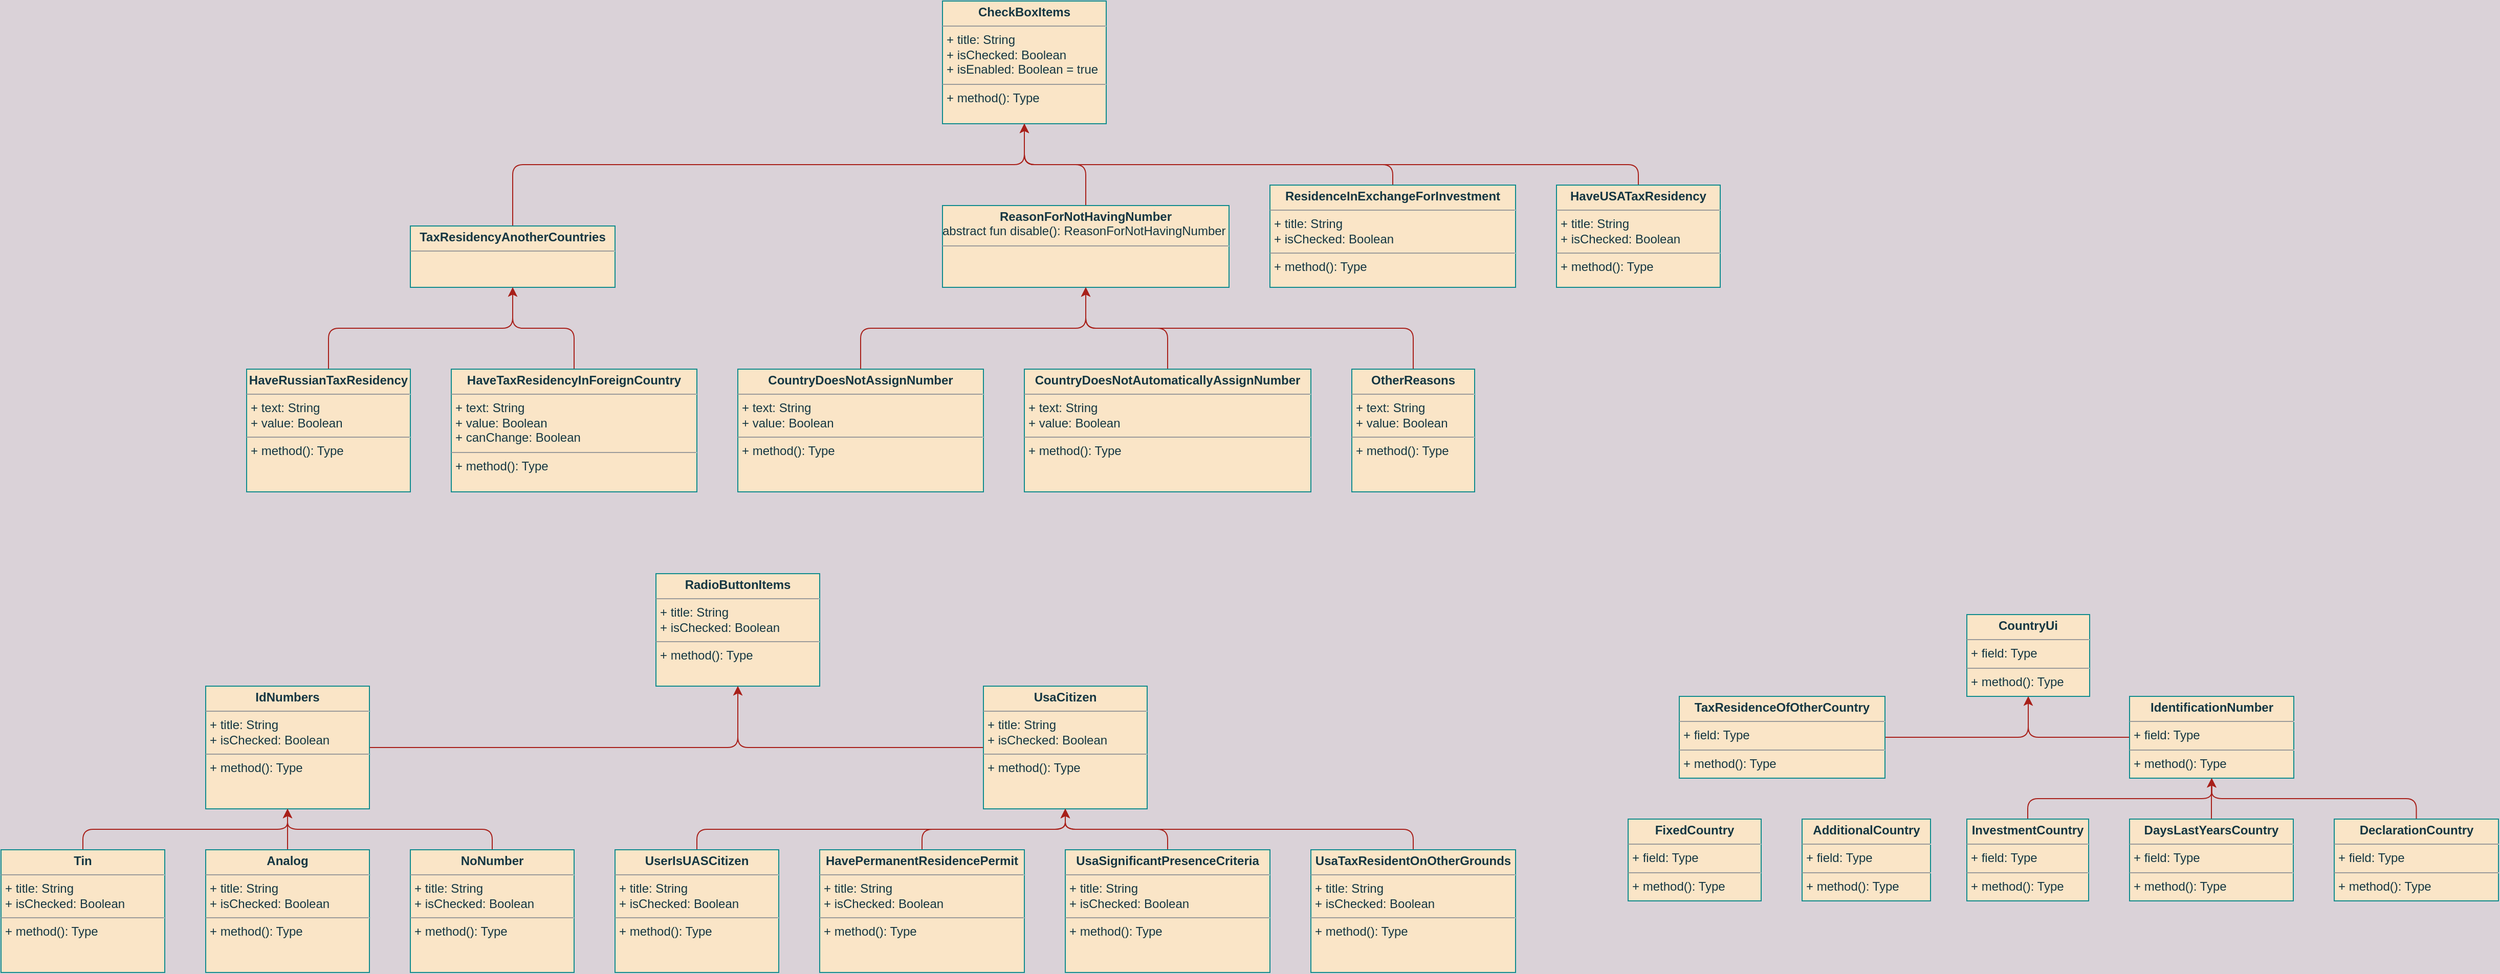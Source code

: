 <mxfile version="18.0.3" type="github">
  <diagram id="GsDPfI9diMwruPTQcU5b" name="Page-1">
    <mxGraphModel dx="1687" dy="582" grid="1" gridSize="10" guides="1" tooltips="1" connect="1" arrows="1" fold="1" page="1" pageScale="1" pageWidth="827" pageHeight="1169" background="#DAD2D8" math="0" shadow="0">
      <root>
        <mxCell id="0" />
        <mxCell id="1" parent="0" />
        <mxCell id="l_9c71gGE2qhtRAVGWq2-1" value="&lt;p style=&quot;margin:0px;margin-top:4px;text-align:center;&quot;&gt;&lt;b&gt;CheckBoxItems&lt;/b&gt;&lt;/p&gt;&lt;hr size=&quot;1&quot;&gt;&lt;p style=&quot;margin:0px;margin-left:4px;&quot;&gt;+ title: String&lt;/p&gt;&lt;p style=&quot;margin:0px;margin-left:4px;&quot;&gt;+ isChecked: Boolean&lt;/p&gt;&lt;p style=&quot;margin:0px;margin-left:4px;&quot;&gt;+ isEnabled: Boolean = true&lt;br&gt;&lt;/p&gt;&lt;hr size=&quot;1&quot;&gt;&lt;p style=&quot;margin:0px;margin-left:4px;&quot;&gt;+ method(): Type&lt;/p&gt;" style="verticalAlign=top;align=left;overflow=fill;fontSize=12;fontFamily=Helvetica;html=1;fillColor=#FAE5C7;strokeColor=#0F8B8D;fontColor=#143642;" vertex="1" parent="1">
          <mxGeometry x="240" width="160" height="120" as="geometry" />
        </mxCell>
        <mxCell id="l_9c71gGE2qhtRAVGWq2-2" value="&lt;p style=&quot;margin:0px;margin-top:4px;text-align:center;&quot;&gt;&lt;b&gt;RadioButtonItems&lt;/b&gt;&lt;/p&gt;&lt;hr size=&quot;1&quot;&gt;&lt;p style=&quot;margin:0px;margin-left:4px;&quot;&gt;+ title: String&lt;/p&gt;&lt;p style=&quot;margin:0px;margin-left:4px;&quot;&gt;+ isChecked: Boolean&lt;br&gt;&lt;/p&gt;&lt;hr size=&quot;1&quot;&gt;&lt;p style=&quot;margin:0px;margin-left:4px;&quot;&gt;+ method(): Type&lt;/p&gt;" style="verticalAlign=top;align=left;overflow=fill;fontSize=12;fontFamily=Helvetica;html=1;fillColor=#FAE5C7;strokeColor=#0F8B8D;fontColor=#143642;" vertex="1" parent="1">
          <mxGeometry x="-40" y="560" width="160" height="110" as="geometry" />
        </mxCell>
        <mxCell id="l_9c71gGE2qhtRAVGWq2-3" value="&lt;p style=&quot;margin:0px;margin-top:4px;text-align:center;&quot;&gt;&lt;b&gt;CountryUi&lt;/b&gt;&lt;/p&gt;&lt;hr size=&quot;1&quot;&gt;&lt;p style=&quot;margin:0px;margin-left:4px;&quot;&gt;+ field: Type&lt;/p&gt;&lt;hr size=&quot;1&quot;&gt;&lt;p style=&quot;margin:0px;margin-left:4px;&quot;&gt;+ method(): Type&lt;/p&gt;" style="verticalAlign=top;align=left;overflow=fill;fontSize=12;fontFamily=Helvetica;html=1;fillColor=#FAE5C7;strokeColor=#0F8B8D;fontColor=#143642;" vertex="1" parent="1">
          <mxGeometry x="1241" y="600" width="120" height="80" as="geometry" />
        </mxCell>
        <mxCell id="l_9c71gGE2qhtRAVGWq2-7" style="edgeStyle=orthogonalEdgeStyle;curved=0;rounded=1;sketch=0;orthogonalLoop=1;jettySize=auto;html=1;entryX=0.5;entryY=1;entryDx=0;entryDy=0;fontColor=#143642;strokeColor=#A8201A;fillColor=#FAE5C7;" edge="1" parent="1" source="l_9c71gGE2qhtRAVGWq2-4" target="l_9c71gGE2qhtRAVGWq2-1">
          <mxGeometry relative="1" as="geometry">
            <Array as="points">
              <mxPoint x="-180" y="160" />
              <mxPoint x="320" y="160" />
            </Array>
          </mxGeometry>
        </mxCell>
        <mxCell id="l_9c71gGE2qhtRAVGWq2-4" value="&lt;p style=&quot;margin:0px;margin-top:4px;text-align:center;&quot;&gt;&lt;b&gt;TaxResidencyAnotherCountries&lt;/b&gt;&lt;/p&gt;&lt;hr size=&quot;1&quot;&gt;" style="verticalAlign=top;align=left;overflow=fill;fontSize=12;fontFamily=Helvetica;html=1;fillColor=#FAE5C7;strokeColor=#0F8B8D;fontColor=#143642;" vertex="1" parent="1">
          <mxGeometry x="-280" y="220" width="200" height="60" as="geometry" />
        </mxCell>
        <mxCell id="l_9c71gGE2qhtRAVGWq2-8" style="edgeStyle=orthogonalEdgeStyle;curved=0;rounded=1;sketch=0;orthogonalLoop=1;jettySize=auto;html=1;entryX=0.5;entryY=1;entryDx=0;entryDy=0;fontColor=#143642;strokeColor=#A8201A;fillColor=#FAE5C7;" edge="1" parent="1" source="l_9c71gGE2qhtRAVGWq2-5" target="l_9c71gGE2qhtRAVGWq2-1">
          <mxGeometry relative="1" as="geometry" />
        </mxCell>
        <mxCell id="l_9c71gGE2qhtRAVGWq2-5" value="&lt;p style=&quot;margin:0px;margin-top:4px;text-align:center;&quot;&gt;&lt;b&gt;ReasonForNotHavingNumber&lt;/b&gt;&lt;/p&gt;abstract fun disable(): ReasonForNotHavingNumber&lt;hr size=&quot;1&quot;&gt;" style="verticalAlign=top;align=left;overflow=fill;fontSize=12;fontFamily=Helvetica;html=1;fillColor=#FAE5C7;strokeColor=#0F8B8D;fontColor=#143642;" vertex="1" parent="1">
          <mxGeometry x="240" y="200" width="280" height="80" as="geometry" />
        </mxCell>
        <mxCell id="l_9c71gGE2qhtRAVGWq2-11" style="edgeStyle=orthogonalEdgeStyle;curved=0;rounded=1;sketch=0;orthogonalLoop=1;jettySize=auto;html=1;entryX=0.5;entryY=1;entryDx=0;entryDy=0;fontColor=#143642;strokeColor=#A8201A;fillColor=#FAE5C7;" edge="1" parent="1" source="l_9c71gGE2qhtRAVGWq2-9" target="l_9c71gGE2qhtRAVGWq2-4">
          <mxGeometry relative="1" as="geometry" />
        </mxCell>
        <mxCell id="l_9c71gGE2qhtRAVGWq2-9" value="&lt;p style=&quot;margin:0px;margin-top:4px;text-align:center;&quot;&gt;&lt;b&gt;HaveRussianTaxResidency&lt;/b&gt;&lt;/p&gt;&lt;hr size=&quot;1&quot;&gt;&lt;p style=&quot;margin:0px;margin-left:4px;&quot;&gt;+ text: String&lt;/p&gt;&lt;p style=&quot;margin:0px;margin-left:4px;&quot;&gt;+ value: Boolean&lt;/p&gt;&lt;hr size=&quot;1&quot;&gt;&lt;p style=&quot;margin:0px;margin-left:4px;&quot;&gt;+ method(): Type&lt;/p&gt;" style="verticalAlign=top;align=left;overflow=fill;fontSize=12;fontFamily=Helvetica;html=1;rounded=0;sketch=0;fontColor=#143642;strokeColor=#0F8B8D;fillColor=#FAE5C7;" vertex="1" parent="1">
          <mxGeometry x="-440" y="360" width="160" height="120" as="geometry" />
        </mxCell>
        <mxCell id="l_9c71gGE2qhtRAVGWq2-12" style="edgeStyle=orthogonalEdgeStyle;curved=0;rounded=1;sketch=0;orthogonalLoop=1;jettySize=auto;html=1;entryX=0.5;entryY=1;entryDx=0;entryDy=0;fontColor=#143642;strokeColor=#A8201A;fillColor=#FAE5C7;" edge="1" parent="1" source="l_9c71gGE2qhtRAVGWq2-10" target="l_9c71gGE2qhtRAVGWq2-4">
          <mxGeometry relative="1" as="geometry" />
        </mxCell>
        <mxCell id="l_9c71gGE2qhtRAVGWq2-10" value="&lt;p style=&quot;margin:0px;margin-top:4px;text-align:center;&quot;&gt;&lt;b&gt;HaveTaxResidencyInForeignCountry&lt;/b&gt;&lt;/p&gt;&lt;hr size=&quot;1&quot;&gt;&lt;p style=&quot;margin:0px;margin-left:4px;&quot;&gt;+ text: String&lt;/p&gt;&lt;p style=&quot;margin:0px;margin-left:4px;&quot;&gt;+ value: Boolean&lt;/p&gt;&lt;p style=&quot;margin:0px;margin-left:4px;&quot;&gt;+ canChange: Boolean&lt;br&gt;&lt;/p&gt;&lt;hr size=&quot;1&quot;&gt;&lt;p style=&quot;margin:0px;margin-left:4px;&quot;&gt;+ method(): Type&lt;/p&gt;" style="verticalAlign=top;align=left;overflow=fill;fontSize=12;fontFamily=Helvetica;html=1;rounded=0;sketch=0;fontColor=#143642;strokeColor=#0F8B8D;fillColor=#FAE5C7;" vertex="1" parent="1">
          <mxGeometry x="-240" y="360" width="240" height="120" as="geometry" />
        </mxCell>
        <mxCell id="l_9c71gGE2qhtRAVGWq2-16" style="edgeStyle=orthogonalEdgeStyle;curved=0;rounded=1;sketch=0;orthogonalLoop=1;jettySize=auto;html=1;entryX=0.5;entryY=1;entryDx=0;entryDy=0;fontColor=#143642;strokeColor=#A8201A;fillColor=#FAE5C7;" edge="1" parent="1" source="l_9c71gGE2qhtRAVGWq2-13" target="l_9c71gGE2qhtRAVGWq2-5">
          <mxGeometry relative="1" as="geometry" />
        </mxCell>
        <mxCell id="l_9c71gGE2qhtRAVGWq2-13" value="&lt;p style=&quot;margin:0px;margin-top:4px;text-align:center;&quot;&gt;&lt;b&gt;CountryDoesNotAssignNumber&lt;/b&gt;&lt;/p&gt;&lt;hr size=&quot;1&quot;&gt;&lt;p style=&quot;margin:0px;margin-left:4px;&quot;&gt;+ text: String&lt;/p&gt;&lt;p style=&quot;margin:0px;margin-left:4px;&quot;&gt;+ value: Boolean&lt;/p&gt;&lt;hr size=&quot;1&quot;&gt;&lt;p style=&quot;margin:0px;margin-left:4px;&quot;&gt;+ method(): Type&lt;/p&gt;" style="verticalAlign=top;align=left;overflow=fill;fontSize=12;fontFamily=Helvetica;html=1;rounded=0;sketch=0;fontColor=#143642;strokeColor=#0F8B8D;fillColor=#FAE5C7;" vertex="1" parent="1">
          <mxGeometry x="40" y="360" width="240" height="120" as="geometry" />
        </mxCell>
        <mxCell id="l_9c71gGE2qhtRAVGWq2-17" style="edgeStyle=orthogonalEdgeStyle;curved=0;rounded=1;sketch=0;orthogonalLoop=1;jettySize=auto;html=1;entryX=0.5;entryY=1;entryDx=0;entryDy=0;fontColor=#143642;strokeColor=#A8201A;fillColor=#FAE5C7;" edge="1" parent="1" source="l_9c71gGE2qhtRAVGWq2-14" target="l_9c71gGE2qhtRAVGWq2-5">
          <mxGeometry relative="1" as="geometry" />
        </mxCell>
        <mxCell id="l_9c71gGE2qhtRAVGWq2-14" value="&lt;p style=&quot;margin:0px;margin-top:4px;text-align:center;&quot;&gt;&lt;b&gt;CountryDoesNotAutomaticallyAssignNumber&lt;/b&gt;&lt;/p&gt;&lt;hr size=&quot;1&quot;&gt;&lt;p style=&quot;margin:0px;margin-left:4px;&quot;&gt;+ text: String&lt;/p&gt;&lt;p style=&quot;margin:0px;margin-left:4px;&quot;&gt;+ value: Boolean&lt;/p&gt;&lt;hr size=&quot;1&quot;&gt;&lt;p style=&quot;margin:0px;margin-left:4px;&quot;&gt;+ method(): Type&lt;/p&gt;" style="verticalAlign=top;align=left;overflow=fill;fontSize=12;fontFamily=Helvetica;html=1;rounded=0;sketch=0;fontColor=#143642;strokeColor=#0F8B8D;fillColor=#FAE5C7;" vertex="1" parent="1">
          <mxGeometry x="320" y="360" width="280" height="120" as="geometry" />
        </mxCell>
        <mxCell id="l_9c71gGE2qhtRAVGWq2-24" style="edgeStyle=orthogonalEdgeStyle;curved=0;rounded=1;sketch=0;orthogonalLoop=1;jettySize=auto;html=1;entryX=0.5;entryY=1;entryDx=0;entryDy=0;fontColor=#143642;strokeColor=#A8201A;fillColor=#FAE5C7;" edge="1" parent="1" source="l_9c71gGE2qhtRAVGWq2-15" target="l_9c71gGE2qhtRAVGWq2-5">
          <mxGeometry relative="1" as="geometry">
            <Array as="points">
              <mxPoint x="700" y="320" />
              <mxPoint x="380" y="320" />
            </Array>
          </mxGeometry>
        </mxCell>
        <mxCell id="l_9c71gGE2qhtRAVGWq2-15" value="&lt;p style=&quot;margin:0px;margin-top:4px;text-align:center;&quot;&gt;&lt;b&gt;OtherReasons&lt;/b&gt;&lt;/p&gt;&lt;hr size=&quot;1&quot;&gt;&lt;p style=&quot;margin:0px;margin-left:4px;&quot;&gt;+ text: String&lt;/p&gt;&lt;p style=&quot;margin:0px;margin-left:4px;&quot;&gt;+ value: Boolean&lt;/p&gt;&lt;hr size=&quot;1&quot;&gt;&lt;p style=&quot;margin:0px;margin-left:4px;&quot;&gt;+ method(): Type&lt;/p&gt;" style="verticalAlign=top;align=left;overflow=fill;fontSize=12;fontFamily=Helvetica;html=1;rounded=0;sketch=0;fontColor=#143642;strokeColor=#0F8B8D;fillColor=#FAE5C7;" vertex="1" parent="1">
          <mxGeometry x="640" y="360" width="120" height="120" as="geometry" />
        </mxCell>
        <mxCell id="l_9c71gGE2qhtRAVGWq2-25" style="edgeStyle=orthogonalEdgeStyle;curved=0;rounded=1;sketch=0;orthogonalLoop=1;jettySize=auto;html=1;entryX=0.5;entryY=1;entryDx=0;entryDy=0;fontColor=#143642;strokeColor=#A8201A;fillColor=#FAE5C7;" edge="1" parent="1" source="l_9c71gGE2qhtRAVGWq2-21" target="l_9c71gGE2qhtRAVGWq2-1">
          <mxGeometry relative="1" as="geometry">
            <Array as="points">
              <mxPoint x="680" y="160" />
              <mxPoint x="320" y="160" />
            </Array>
          </mxGeometry>
        </mxCell>
        <mxCell id="l_9c71gGE2qhtRAVGWq2-21" value="&lt;p style=&quot;margin:0px;margin-top:4px;text-align:center;&quot;&gt;&lt;b&gt;ResidenceInExchangeForInvestment&lt;/b&gt;&lt;/p&gt;&lt;hr size=&quot;1&quot;&gt;&lt;p style=&quot;margin:0px;margin-left:4px;&quot;&gt;+ title: String&lt;/p&gt;&lt;p style=&quot;margin:0px;margin-left:4px;&quot;&gt;+ isChecked: Boolean&lt;/p&gt;&lt;hr size=&quot;1&quot;&gt;&lt;p style=&quot;margin:0px;margin-left:4px;&quot;&gt;+ method(): Type&lt;/p&gt;" style="verticalAlign=top;align=left;overflow=fill;fontSize=12;fontFamily=Helvetica;html=1;fillColor=#FAE5C7;strokeColor=#0F8B8D;fontColor=#143642;" vertex="1" parent="1">
          <mxGeometry x="560" y="180" width="240" height="100" as="geometry" />
        </mxCell>
        <mxCell id="l_9c71gGE2qhtRAVGWq2-26" style="edgeStyle=orthogonalEdgeStyle;curved=0;rounded=1;sketch=0;orthogonalLoop=1;jettySize=auto;html=1;entryX=0.5;entryY=1;entryDx=0;entryDy=0;fontColor=#143642;strokeColor=#A8201A;fillColor=#FAE5C7;" edge="1" parent="1" source="l_9c71gGE2qhtRAVGWq2-23" target="l_9c71gGE2qhtRAVGWq2-1">
          <mxGeometry relative="1" as="geometry">
            <Array as="points">
              <mxPoint x="920" y="160" />
              <mxPoint x="320" y="160" />
            </Array>
          </mxGeometry>
        </mxCell>
        <mxCell id="l_9c71gGE2qhtRAVGWq2-23" value="&lt;p style=&quot;margin:0px;margin-top:4px;text-align:center;&quot;&gt;&lt;b&gt;HaveUSATaxResidency&lt;/b&gt;&lt;/p&gt;&lt;hr size=&quot;1&quot;&gt;&lt;p style=&quot;margin:0px;margin-left:4px;&quot;&gt;+ title: String&lt;/p&gt;&lt;p style=&quot;margin:0px;margin-left:4px;&quot;&gt;+ isChecked: Boolean&lt;/p&gt;&lt;hr size=&quot;1&quot;&gt;&lt;p style=&quot;margin:0px;margin-left:4px;&quot;&gt;+ method(): Type&lt;/p&gt;" style="verticalAlign=top;align=left;overflow=fill;fontSize=12;fontFamily=Helvetica;html=1;fillColor=#FAE5C7;strokeColor=#0F8B8D;fontColor=#143642;" vertex="1" parent="1">
          <mxGeometry x="840" y="180" width="160" height="100" as="geometry" />
        </mxCell>
        <mxCell id="l_9c71gGE2qhtRAVGWq2-43" style="edgeStyle=orthogonalEdgeStyle;curved=0;rounded=1;sketch=0;orthogonalLoop=1;jettySize=auto;html=1;entryX=0.5;entryY=1;entryDx=0;entryDy=0;fontColor=#143642;strokeColor=#A8201A;fillColor=#FAE5C7;" edge="1" parent="1" source="l_9c71gGE2qhtRAVGWq2-27" target="l_9c71gGE2qhtRAVGWq2-2">
          <mxGeometry relative="1" as="geometry" />
        </mxCell>
        <mxCell id="l_9c71gGE2qhtRAVGWq2-27" value="&lt;p style=&quot;margin:0px;margin-top:4px;text-align:center;&quot;&gt;&lt;b&gt;IdNumbers&lt;/b&gt;&lt;/p&gt;&lt;hr size=&quot;1&quot;&gt;&lt;p style=&quot;margin:0px;margin-left:4px;&quot;&gt;+ title: String&lt;/p&gt;&lt;p style=&quot;margin:0px;margin-left:4px;&quot;&gt;+ isChecked: Boolean&lt;br&gt;&lt;/p&gt;&lt;hr size=&quot;1&quot;&gt;&lt;p style=&quot;margin:0px;margin-left:4px;&quot;&gt;+ method(): Type&lt;/p&gt;" style="verticalAlign=top;align=left;overflow=fill;fontSize=12;fontFamily=Helvetica;html=1;fillColor=#FAE5C7;strokeColor=#0F8B8D;fontColor=#143642;" vertex="1" parent="1">
          <mxGeometry x="-480" y="670" width="160" height="120" as="geometry" />
        </mxCell>
        <mxCell id="l_9c71gGE2qhtRAVGWq2-44" style="edgeStyle=orthogonalEdgeStyle;curved=0;rounded=1;sketch=0;orthogonalLoop=1;jettySize=auto;html=1;entryX=0.5;entryY=1;entryDx=0;entryDy=0;fontColor=#143642;strokeColor=#A8201A;fillColor=#FAE5C7;" edge="1" parent="1" source="l_9c71gGE2qhtRAVGWq2-28" target="l_9c71gGE2qhtRAVGWq2-2">
          <mxGeometry relative="1" as="geometry" />
        </mxCell>
        <mxCell id="l_9c71gGE2qhtRAVGWq2-28" value="&lt;p style=&quot;margin:0px;margin-top:4px;text-align:center;&quot;&gt;&lt;b&gt;UsaCitizen&lt;/b&gt;&lt;/p&gt;&lt;hr size=&quot;1&quot;&gt;&lt;p style=&quot;margin:0px;margin-left:4px;&quot;&gt;+ title: String&lt;/p&gt;&lt;p style=&quot;margin:0px;margin-left:4px;&quot;&gt;+ isChecked: Boolean&lt;br&gt;&lt;/p&gt;&lt;hr size=&quot;1&quot;&gt;&lt;p style=&quot;margin:0px;margin-left:4px;&quot;&gt;+ method(): Type&lt;/p&gt;" style="verticalAlign=top;align=left;overflow=fill;fontSize=12;fontFamily=Helvetica;html=1;fillColor=#FAE5C7;strokeColor=#0F8B8D;fontColor=#143642;" vertex="1" parent="1">
          <mxGeometry x="280" y="670" width="160" height="120" as="geometry" />
        </mxCell>
        <mxCell id="l_9c71gGE2qhtRAVGWq2-32" style="edgeStyle=orthogonalEdgeStyle;curved=0;rounded=1;sketch=0;orthogonalLoop=1;jettySize=auto;html=1;entryX=0.5;entryY=1;entryDx=0;entryDy=0;fontColor=#143642;strokeColor=#A8201A;fillColor=#FAE5C7;" edge="1" parent="1" source="l_9c71gGE2qhtRAVGWq2-29" target="l_9c71gGE2qhtRAVGWq2-27">
          <mxGeometry relative="1" as="geometry">
            <Array as="points">
              <mxPoint x="-600" y="810" />
              <mxPoint x="-400" y="810" />
            </Array>
          </mxGeometry>
        </mxCell>
        <mxCell id="l_9c71gGE2qhtRAVGWq2-29" value="&lt;p style=&quot;margin:0px;margin-top:4px;text-align:center;&quot;&gt;&lt;b&gt;Tin&lt;/b&gt;&lt;/p&gt;&lt;hr size=&quot;1&quot;&gt;&lt;p style=&quot;margin:0px;margin-left:4px;&quot;&gt;+ title: String&lt;/p&gt;&lt;p style=&quot;margin:0px;margin-left:4px;&quot;&gt;+ isChecked: Boolean&lt;br&gt;&lt;/p&gt;&lt;hr size=&quot;1&quot;&gt;&lt;p style=&quot;margin:0px;margin-left:4px;&quot;&gt;+ method(): Type&lt;/p&gt;" style="verticalAlign=top;align=left;overflow=fill;fontSize=12;fontFamily=Helvetica;html=1;fillColor=#FAE5C7;strokeColor=#0F8B8D;fontColor=#143642;" vertex="1" parent="1">
          <mxGeometry x="-680" y="830" width="160" height="120" as="geometry" />
        </mxCell>
        <mxCell id="l_9c71gGE2qhtRAVGWq2-33" style="edgeStyle=orthogonalEdgeStyle;curved=0;rounded=1;sketch=0;orthogonalLoop=1;jettySize=auto;html=1;entryX=0.5;entryY=1;entryDx=0;entryDy=0;fontColor=#143642;strokeColor=#A8201A;fillColor=#FAE5C7;" edge="1" parent="1" source="l_9c71gGE2qhtRAVGWq2-30" target="l_9c71gGE2qhtRAVGWq2-27">
          <mxGeometry relative="1" as="geometry" />
        </mxCell>
        <mxCell id="l_9c71gGE2qhtRAVGWq2-30" value="&lt;p style=&quot;margin:0px;margin-top:4px;text-align:center;&quot;&gt;&lt;b&gt;Analog&lt;/b&gt;&lt;/p&gt;&lt;hr size=&quot;1&quot;&gt;&lt;p style=&quot;margin:0px;margin-left:4px;&quot;&gt;+ title: String&lt;/p&gt;&lt;p style=&quot;margin:0px;margin-left:4px;&quot;&gt;+ isChecked: Boolean&lt;br&gt;&lt;/p&gt;&lt;hr size=&quot;1&quot;&gt;&lt;p style=&quot;margin:0px;margin-left:4px;&quot;&gt;+ method(): Type&lt;/p&gt;" style="verticalAlign=top;align=left;overflow=fill;fontSize=12;fontFamily=Helvetica;html=1;fillColor=#FAE5C7;strokeColor=#0F8B8D;fontColor=#143642;" vertex="1" parent="1">
          <mxGeometry x="-480" y="830" width="160" height="120" as="geometry" />
        </mxCell>
        <mxCell id="l_9c71gGE2qhtRAVGWq2-34" style="edgeStyle=orthogonalEdgeStyle;curved=0;rounded=1;sketch=0;orthogonalLoop=1;jettySize=auto;html=1;entryX=0.5;entryY=1;entryDx=0;entryDy=0;fontColor=#143642;strokeColor=#A8201A;fillColor=#FAE5C7;" edge="1" parent="1" source="l_9c71gGE2qhtRAVGWq2-31" target="l_9c71gGE2qhtRAVGWq2-27">
          <mxGeometry relative="1" as="geometry">
            <Array as="points">
              <mxPoint x="-200" y="810" />
              <mxPoint x="-400" y="810" />
            </Array>
          </mxGeometry>
        </mxCell>
        <mxCell id="l_9c71gGE2qhtRAVGWq2-31" value="&lt;p style=&quot;margin:0px;margin-top:4px;text-align:center;&quot;&gt;&lt;b&gt;NoNumber&lt;/b&gt;&lt;/p&gt;&lt;hr size=&quot;1&quot;&gt;&lt;p style=&quot;margin:0px;margin-left:4px;&quot;&gt;+ title: String&lt;/p&gt;&lt;p style=&quot;margin:0px;margin-left:4px;&quot;&gt;+ isChecked: Boolean&lt;br&gt;&lt;/p&gt;&lt;hr size=&quot;1&quot;&gt;&lt;p style=&quot;margin:0px;margin-left:4px;&quot;&gt;+ method(): Type&lt;/p&gt;" style="verticalAlign=top;align=left;overflow=fill;fontSize=12;fontFamily=Helvetica;html=1;fillColor=#FAE5C7;strokeColor=#0F8B8D;fontColor=#143642;" vertex="1" parent="1">
          <mxGeometry x="-280" y="830" width="160" height="120" as="geometry" />
        </mxCell>
        <mxCell id="l_9c71gGE2qhtRAVGWq2-41" style="edgeStyle=orthogonalEdgeStyle;curved=0;rounded=1;sketch=0;orthogonalLoop=1;jettySize=auto;html=1;entryX=0.5;entryY=1;entryDx=0;entryDy=0;fontColor=#143642;strokeColor=#A8201A;fillColor=#FAE5C7;" edge="1" parent="1" source="l_9c71gGE2qhtRAVGWq2-35" target="l_9c71gGE2qhtRAVGWq2-28">
          <mxGeometry relative="1" as="geometry">
            <Array as="points">
              <mxPoint y="810" />
              <mxPoint x="360" y="810" />
            </Array>
          </mxGeometry>
        </mxCell>
        <mxCell id="l_9c71gGE2qhtRAVGWq2-35" value="&lt;p style=&quot;margin:0px;margin-top:4px;text-align:center;&quot;&gt;&lt;b&gt;UserIsUASCitizen&lt;/b&gt;&lt;/p&gt;&lt;hr size=&quot;1&quot;&gt;&lt;p style=&quot;margin:0px;margin-left:4px;&quot;&gt;+ title: String&lt;/p&gt;&lt;p style=&quot;margin:0px;margin-left:4px;&quot;&gt;+ isChecked: Boolean&lt;br&gt;&lt;/p&gt;&lt;hr size=&quot;1&quot;&gt;&lt;p style=&quot;margin:0px;margin-left:4px;&quot;&gt;+ method(): Type&lt;/p&gt;" style="verticalAlign=top;align=left;overflow=fill;fontSize=12;fontFamily=Helvetica;html=1;fillColor=#FAE5C7;strokeColor=#0F8B8D;fontColor=#143642;" vertex="1" parent="1">
          <mxGeometry x="-80" y="830" width="160" height="120" as="geometry" />
        </mxCell>
        <mxCell id="l_9c71gGE2qhtRAVGWq2-39" style="edgeStyle=orthogonalEdgeStyle;curved=0;rounded=1;sketch=0;orthogonalLoop=1;jettySize=auto;html=1;entryX=0.5;entryY=1;entryDx=0;entryDy=0;fontColor=#143642;strokeColor=#A8201A;fillColor=#FAE5C7;" edge="1" parent="1" source="l_9c71gGE2qhtRAVGWq2-36" target="l_9c71gGE2qhtRAVGWq2-28">
          <mxGeometry relative="1" as="geometry" />
        </mxCell>
        <mxCell id="l_9c71gGE2qhtRAVGWq2-36" value="&lt;p style=&quot;margin:0px;margin-top:4px;text-align:center;&quot;&gt;&lt;b&gt;HavePermanentResidencePermit&lt;/b&gt;&lt;/p&gt;&lt;hr size=&quot;1&quot;&gt;&lt;p style=&quot;margin:0px;margin-left:4px;&quot;&gt;+ title: String&lt;/p&gt;&lt;p style=&quot;margin:0px;margin-left:4px;&quot;&gt;+ isChecked: Boolean&lt;br&gt;&lt;/p&gt;&lt;hr size=&quot;1&quot;&gt;&lt;p style=&quot;margin:0px;margin-left:4px;&quot;&gt;+ method(): Type&lt;/p&gt;" style="verticalAlign=top;align=left;overflow=fill;fontSize=12;fontFamily=Helvetica;html=1;fillColor=#FAE5C7;strokeColor=#0F8B8D;fontColor=#143642;" vertex="1" parent="1">
          <mxGeometry x="120" y="830" width="200" height="120" as="geometry" />
        </mxCell>
        <mxCell id="l_9c71gGE2qhtRAVGWq2-40" style="edgeStyle=orthogonalEdgeStyle;curved=0;rounded=1;sketch=0;orthogonalLoop=1;jettySize=auto;html=1;entryX=0.5;entryY=1;entryDx=0;entryDy=0;fontColor=#143642;strokeColor=#A8201A;fillColor=#FAE5C7;" edge="1" parent="1" source="l_9c71gGE2qhtRAVGWq2-37" target="l_9c71gGE2qhtRAVGWq2-28">
          <mxGeometry relative="1" as="geometry" />
        </mxCell>
        <mxCell id="l_9c71gGE2qhtRAVGWq2-37" value="&lt;p style=&quot;margin:0px;margin-top:4px;text-align:center;&quot;&gt;&lt;b&gt;UsaSignificantPresenceCriteria&lt;/b&gt;&lt;/p&gt;&lt;hr size=&quot;1&quot;&gt;&lt;p style=&quot;margin:0px;margin-left:4px;&quot;&gt;+ title: String&lt;/p&gt;&lt;p style=&quot;margin:0px;margin-left:4px;&quot;&gt;+ isChecked: Boolean&lt;br&gt;&lt;/p&gt;&lt;hr size=&quot;1&quot;&gt;&lt;p style=&quot;margin:0px;margin-left:4px;&quot;&gt;+ method(): Type&lt;/p&gt;" style="verticalAlign=top;align=left;overflow=fill;fontSize=12;fontFamily=Helvetica;html=1;fillColor=#FAE5C7;strokeColor=#0F8B8D;fontColor=#143642;" vertex="1" parent="1">
          <mxGeometry x="360" y="830" width="200" height="120" as="geometry" />
        </mxCell>
        <mxCell id="l_9c71gGE2qhtRAVGWq2-42" style="edgeStyle=orthogonalEdgeStyle;curved=0;rounded=1;sketch=0;orthogonalLoop=1;jettySize=auto;html=1;entryX=0.5;entryY=1;entryDx=0;entryDy=0;fontColor=#143642;strokeColor=#A8201A;fillColor=#FAE5C7;" edge="1" parent="1" source="l_9c71gGE2qhtRAVGWq2-38" target="l_9c71gGE2qhtRAVGWq2-28">
          <mxGeometry relative="1" as="geometry">
            <Array as="points">
              <mxPoint x="700" y="810" />
              <mxPoint x="360" y="810" />
            </Array>
          </mxGeometry>
        </mxCell>
        <mxCell id="l_9c71gGE2qhtRAVGWq2-38" value="&lt;p style=&quot;margin:0px;margin-top:4px;text-align:center;&quot;&gt;&lt;b&gt;UsaTaxResidentOnOtherGrounds&lt;/b&gt;&lt;/p&gt;&lt;hr size=&quot;1&quot;&gt;&lt;p style=&quot;margin:0px;margin-left:4px;&quot;&gt;+ title: String&lt;/p&gt;&lt;p style=&quot;margin:0px;margin-left:4px;&quot;&gt;+ isChecked: Boolean&lt;br&gt;&lt;/p&gt;&lt;hr size=&quot;1&quot;&gt;&lt;p style=&quot;margin:0px;margin-left:4px;&quot;&gt;+ method(): Type&lt;/p&gt;" style="verticalAlign=top;align=left;overflow=fill;fontSize=12;fontFamily=Helvetica;html=1;fillColor=#FAE5C7;strokeColor=#0F8B8D;fontColor=#143642;" vertex="1" parent="1">
          <mxGeometry x="600" y="830" width="200" height="120" as="geometry" />
        </mxCell>
        <mxCell id="l_9c71gGE2qhtRAVGWq2-56" style="edgeStyle=orthogonalEdgeStyle;curved=0;rounded=1;sketch=0;orthogonalLoop=1;jettySize=auto;html=1;entryX=0.5;entryY=1;entryDx=0;entryDy=0;fontColor=#143642;strokeColor=#A8201A;fillColor=#FAE5C7;" edge="1" parent="1" source="l_9c71gGE2qhtRAVGWq2-45" target="l_9c71gGE2qhtRAVGWq2-3">
          <mxGeometry relative="1" as="geometry" />
        </mxCell>
        <mxCell id="l_9c71gGE2qhtRAVGWq2-45" value="&lt;p style=&quot;margin:0px;margin-top:4px;text-align:center;&quot;&gt;&lt;b&gt;TaxResidenceOfOtherCountry&lt;/b&gt;&lt;/p&gt;&lt;hr size=&quot;1&quot;&gt;&lt;p style=&quot;margin:0px;margin-left:4px;&quot;&gt;+ field: Type&lt;/p&gt;&lt;hr size=&quot;1&quot;&gt;&lt;p style=&quot;margin:0px;margin-left:4px;&quot;&gt;+ method(): Type&lt;/p&gt;" style="verticalAlign=top;align=left;overflow=fill;fontSize=12;fontFamily=Helvetica;html=1;fillColor=#FAE5C7;strokeColor=#0F8B8D;fontColor=#143642;" vertex="1" parent="1">
          <mxGeometry x="960" y="680" width="201" height="80" as="geometry" />
        </mxCell>
        <mxCell id="l_9c71gGE2qhtRAVGWq2-55" style="edgeStyle=orthogonalEdgeStyle;curved=0;rounded=1;sketch=0;orthogonalLoop=1;jettySize=auto;html=1;entryX=0.5;entryY=1;entryDx=0;entryDy=0;fontColor=#143642;strokeColor=#A8201A;fillColor=#FAE5C7;" edge="1" parent="1" source="l_9c71gGE2qhtRAVGWq2-46" target="l_9c71gGE2qhtRAVGWq2-3">
          <mxGeometry relative="1" as="geometry" />
        </mxCell>
        <mxCell id="l_9c71gGE2qhtRAVGWq2-46" value="&lt;p style=&quot;margin:0px;margin-top:4px;text-align:center;&quot;&gt;&lt;b&gt;IdentificationNumber&lt;/b&gt;&lt;/p&gt;&lt;hr size=&quot;1&quot;&gt;&lt;p style=&quot;margin:0px;margin-left:4px;&quot;&gt;+ field: Type&lt;/p&gt;&lt;hr size=&quot;1&quot;&gt;&lt;p style=&quot;margin:0px;margin-left:4px;&quot;&gt;+ method(): Type&lt;/p&gt;" style="verticalAlign=top;align=left;overflow=fill;fontSize=12;fontFamily=Helvetica;html=1;fillColor=#FAE5C7;strokeColor=#0F8B8D;fontColor=#143642;" vertex="1" parent="1">
          <mxGeometry x="1400" y="680" width="160.5" height="80" as="geometry" />
        </mxCell>
        <mxCell id="l_9c71gGE2qhtRAVGWq2-47" value="&lt;p style=&quot;margin:0px;margin-top:4px;text-align:center;&quot;&gt;&lt;b&gt;FixedCountry&lt;/b&gt;&lt;/p&gt;&lt;hr size=&quot;1&quot;&gt;&lt;p style=&quot;margin:0px;margin-left:4px;&quot;&gt;+ field: Type&lt;/p&gt;&lt;hr size=&quot;1&quot;&gt;&lt;p style=&quot;margin:0px;margin-left:4px;&quot;&gt;+ method(): Type&lt;/p&gt;" style="verticalAlign=top;align=left;overflow=fill;fontSize=12;fontFamily=Helvetica;html=1;fillColor=#FAE5C7;strokeColor=#0F8B8D;fontColor=#143642;" vertex="1" parent="1">
          <mxGeometry x="910" y="800" width="130" height="80" as="geometry" />
        </mxCell>
        <mxCell id="l_9c71gGE2qhtRAVGWq2-48" value="&lt;p style=&quot;margin:0px;margin-top:4px;text-align:center;&quot;&gt;&lt;b&gt;AdditionalCountry&lt;/b&gt;&lt;/p&gt;&lt;hr size=&quot;1&quot;&gt;&lt;p style=&quot;margin:0px;margin-left:4px;&quot;&gt;+ field: Type&lt;/p&gt;&lt;hr size=&quot;1&quot;&gt;&lt;p style=&quot;margin:0px;margin-left:4px;&quot;&gt;+ method(): Type&lt;/p&gt;" style="verticalAlign=top;align=left;overflow=fill;fontSize=12;fontFamily=Helvetica;html=1;fillColor=#FAE5C7;strokeColor=#0F8B8D;fontColor=#143642;" vertex="1" parent="1">
          <mxGeometry x="1080" y="800" width="125.5" height="80" as="geometry" />
        </mxCell>
        <mxCell id="l_9c71gGE2qhtRAVGWq2-52" style="edgeStyle=orthogonalEdgeStyle;curved=0;rounded=1;sketch=0;orthogonalLoop=1;jettySize=auto;html=1;entryX=0.5;entryY=1;entryDx=0;entryDy=0;fontColor=#143642;strokeColor=#A8201A;fillColor=#FAE5C7;" edge="1" parent="1" source="l_9c71gGE2qhtRAVGWq2-49" target="l_9c71gGE2qhtRAVGWq2-46">
          <mxGeometry relative="1" as="geometry">
            <Array as="points">
              <mxPoint x="1300" y="780" />
              <mxPoint x="1480" y="780" />
            </Array>
          </mxGeometry>
        </mxCell>
        <mxCell id="l_9c71gGE2qhtRAVGWq2-49" value="&lt;p style=&quot;margin:0px;margin-top:4px;text-align:center;&quot;&gt;&lt;b&gt;InvestmentCountry&lt;/b&gt;&lt;/p&gt;&lt;hr size=&quot;1&quot;&gt;&lt;p style=&quot;margin:0px;margin-left:4px;&quot;&gt;+ field: Type&lt;/p&gt;&lt;hr size=&quot;1&quot;&gt;&lt;p style=&quot;margin:0px;margin-left:4px;&quot;&gt;+ method(): Type&lt;/p&gt;" style="verticalAlign=top;align=left;overflow=fill;fontSize=12;fontFamily=Helvetica;html=1;fillColor=#FAE5C7;strokeColor=#0F8B8D;fontColor=#143642;" vertex="1" parent="1">
          <mxGeometry x="1241" y="800" width="119" height="80" as="geometry" />
        </mxCell>
        <mxCell id="l_9c71gGE2qhtRAVGWq2-53" style="edgeStyle=orthogonalEdgeStyle;curved=0;rounded=1;sketch=0;orthogonalLoop=1;jettySize=auto;html=1;entryX=0.5;entryY=1;entryDx=0;entryDy=0;fontColor=#143642;strokeColor=#A8201A;fillColor=#FAE5C7;" edge="1" parent="1" source="l_9c71gGE2qhtRAVGWq2-50" target="l_9c71gGE2qhtRAVGWq2-46">
          <mxGeometry relative="1" as="geometry" />
        </mxCell>
        <mxCell id="l_9c71gGE2qhtRAVGWq2-50" value="&lt;p style=&quot;margin:0px;margin-top:4px;text-align:center;&quot;&gt;&lt;b&gt;DaysLastYearsCountry&lt;/b&gt;&lt;/p&gt;&lt;hr size=&quot;1&quot;&gt;&lt;p style=&quot;margin:0px;margin-left:4px;&quot;&gt;+ field: Type&lt;/p&gt;&lt;hr size=&quot;1&quot;&gt;&lt;p style=&quot;margin:0px;margin-left:4px;&quot;&gt;+ method(): Type&lt;/p&gt;" style="verticalAlign=top;align=left;overflow=fill;fontSize=12;fontFamily=Helvetica;html=1;fillColor=#FAE5C7;strokeColor=#0F8B8D;fontColor=#143642;" vertex="1" parent="1">
          <mxGeometry x="1400" y="800" width="160" height="80" as="geometry" />
        </mxCell>
        <mxCell id="l_9c71gGE2qhtRAVGWq2-54" style="edgeStyle=orthogonalEdgeStyle;curved=0;rounded=1;sketch=0;orthogonalLoop=1;jettySize=auto;html=1;entryX=0.5;entryY=1;entryDx=0;entryDy=0;fontColor=#143642;strokeColor=#A8201A;fillColor=#FAE5C7;" edge="1" parent="1" source="l_9c71gGE2qhtRAVGWq2-51" target="l_9c71gGE2qhtRAVGWq2-46">
          <mxGeometry relative="1" as="geometry">
            <Array as="points">
              <mxPoint x="1680" y="780" />
              <mxPoint x="1480" y="780" />
            </Array>
          </mxGeometry>
        </mxCell>
        <mxCell id="l_9c71gGE2qhtRAVGWq2-51" value="&lt;p style=&quot;margin:0px;margin-top:4px;text-align:center;&quot;&gt;&lt;b&gt;DeclarationCountry&lt;/b&gt;&lt;/p&gt;&lt;hr size=&quot;1&quot;&gt;&lt;p style=&quot;margin:0px;margin-left:4px;&quot;&gt;+ field: Type&lt;/p&gt;&lt;hr size=&quot;1&quot;&gt;&lt;p style=&quot;margin:0px;margin-left:4px;&quot;&gt;+ method(): Type&lt;/p&gt;" style="verticalAlign=top;align=left;overflow=fill;fontSize=12;fontFamily=Helvetica;html=1;fillColor=#FAE5C7;strokeColor=#0F8B8D;fontColor=#143642;" vertex="1" parent="1">
          <mxGeometry x="1600" y="800" width="160.5" height="80" as="geometry" />
        </mxCell>
      </root>
    </mxGraphModel>
  </diagram>
</mxfile>
